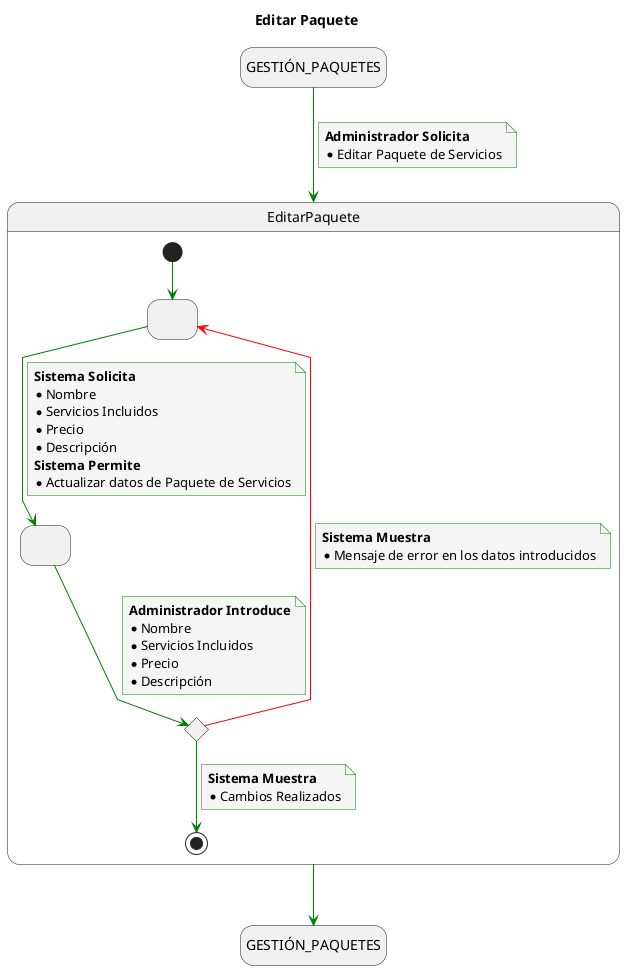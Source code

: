 @startuml
title Editar Paquete

skinparam {
    NoteBackgroundColor #whiteSmoke
    ArrowColor #green
    NoteBorderColor #green
    linetype polyline
}

hide empty description

state startState as "GESTIÓN_PAQUETES"
state endState as "GESTIÓN_PAQUETES"

startState --> EditarPaquete
note on link
    <b>Administrador Solicita</b>
    * Editar Paquete de Servicios
end note

EditarPaquete --> endState

state EditarPaquete{
state 2 as " "
state 3 as " "
state 4 <<choice>>

[*] -down-> 2

2 -down-> 3
note on link
<b>Sistema Solicita</b>
* Nombre
* Servicios Incluidos
* Precio
* Descripción
<b>Sistema Permite</b>
* Actualizar datos de Paquete de Servicios
end note

3 -down-> 4
note on link
<b>Administrador Introduce</b>
* Nombre
* Servicios Incluidos
* Precio
* Descripción
end note

4 -down-> [*]
note on link
<b>Sistema Muestra</b>
* Cambios Realizados
end note

4 -[#red]-> 2
note on link
<b>Sistema Muestra</b>
* Mensaje de error en los datos introducidos
end note

}
@enduml